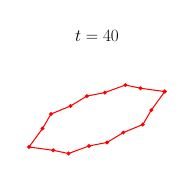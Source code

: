 \begin{tikzpicture}[scale=0.25]

\begin{axis}[
  xmin = -3.1,
  xmax = 3.1,
  ymin = -3.1,
  ymax = 3.1,
  scale only axis,
  axis equal image,
  hide axis,
  title = {\Huge$t=40$}
  ]

\addplot [mark=*,red,line width=1.5] table{
2.938e+00 1.199e+00
1.891e+00 1.343e+00
1.232e+00 1.483e+00
3.429e-01 1.156e+00
-4.361e-01 1.003e+00
-1.142e+00 5.76e-01
-1.988e+00 2.267e-01
-2.356e+00 -3.999e-01
-2.938e+00 -1.199e+00
-1.891e+00 -1.343e+00
-1.232e+00 -1.483e+00
-3.429e-01 -1.156e+00
4.361e-01 -1.003e+00
1.142e+00 -5.76e-01
1.988e+00 -2.267e-01
2.356e+00 3.999e-01
2.938e+00 1.199e+00
};


\end{axis}


\end{tikzpicture}

